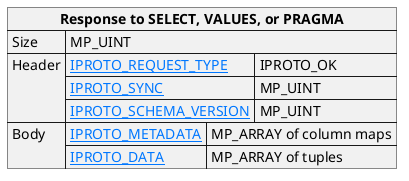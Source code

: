 @startuml

skinparam {
    HyperlinkColor #0077FF
    FontColor #313131
    BorderColor #313131
    BackgroundColor transparent
}

json "**Response to SELECT, VALUES, or PRAGMA**" as sql_response_select {
    "Size": "MP_UINT",
    "Header": {
      "[[https://tarantool.io/en/doc/latest/dev_guide/internals/iproto/keys IPROTO_REQUEST_TYPE]]": "IPROTO_OK",
      "[[https://tarantool.io/en/doc/latest/dev_guide/internals/iproto/keys IPROTO_SYNC]]": "MP_UINT",
      "[[https://tarantool.io/en/doc/latest/dev_guide/internals/iproto/keys IPROTO_SCHEMA_VERSION]]": "MP_UINT"
    },
    "Body": {
      "[[https://tarantool.io/en/doc/latest/dev_guide/internals/iproto/keys IPROTO_METADATA]]": "MP_ARRAY of column maps",
      "[[https://tarantool.io/en/doc/latest/dev_guide/internals/iproto/keys IPROTO_DATA]]": "MP_ARRAY of tuples"
    }
}

@enduml
